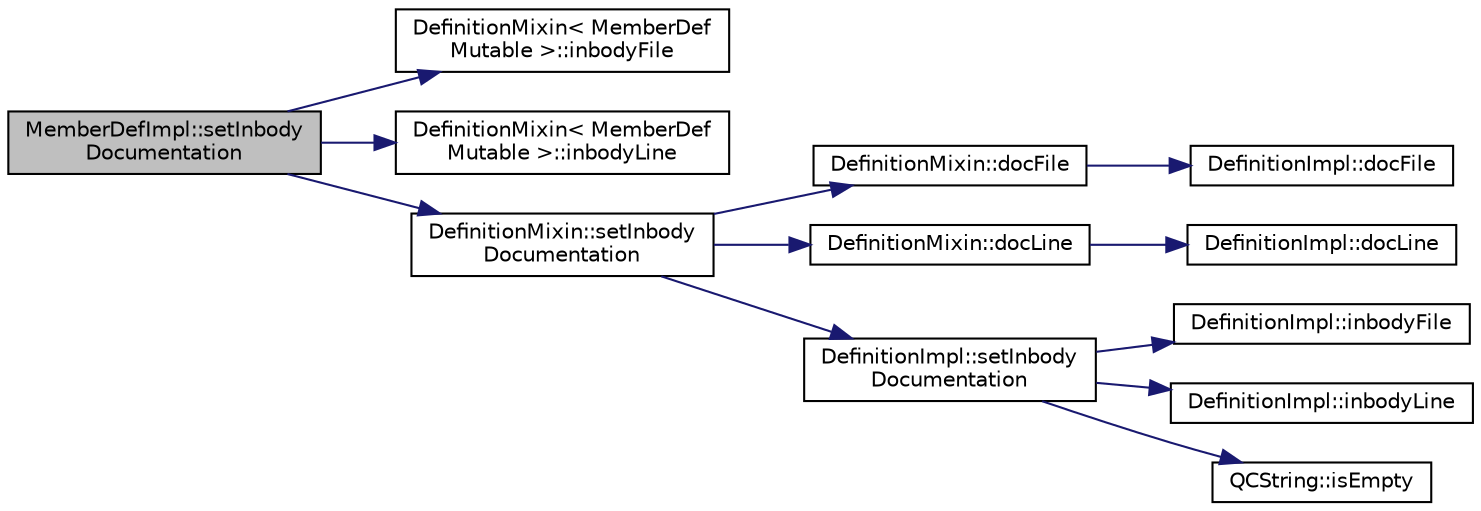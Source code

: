 digraph "MemberDefImpl::setInbodyDocumentation"
{
 // LATEX_PDF_SIZE
  edge [fontname="Helvetica",fontsize="10",labelfontname="Helvetica",labelfontsize="10"];
  node [fontname="Helvetica",fontsize="10",shape=record];
  rankdir="LR";
  Node1 [label="MemberDefImpl::setInbody\lDocumentation",height=0.2,width=0.4,color="black", fillcolor="grey75", style="filled", fontcolor="black",tooltip=" "];
  Node1 -> Node2 [color="midnightblue",fontsize="10",style="solid",fontname="Helvetica"];
  Node2 [label="DefinitionMixin\< MemberDef\lMutable \>::inbodyFile",height=0.2,width=0.4,color="black", fillcolor="white", style="filled",URL="$classDefinitionMixin.html#a42e801f6242a063bdea6ee2e46447dea",tooltip=" "];
  Node1 -> Node3 [color="midnightblue",fontsize="10",style="solid",fontname="Helvetica"];
  Node3 [label="DefinitionMixin\< MemberDef\lMutable \>::inbodyLine",height=0.2,width=0.4,color="black", fillcolor="white", style="filled",URL="$classDefinitionMixin.html#abf31f70da232313b152b9d83a74eb5ae",tooltip=" "];
  Node1 -> Node4 [color="midnightblue",fontsize="10",style="solid",fontname="Helvetica"];
  Node4 [label="DefinitionMixin::setInbody\lDocumentation",height=0.2,width=0.4,color="black", fillcolor="white", style="filled",URL="$classDefinitionMixin.html#ae3bb6cbd3f79dd5e6b7c9763c2599322",tooltip=" "];
  Node4 -> Node5 [color="midnightblue",fontsize="10",style="solid",fontname="Helvetica"];
  Node5 [label="DefinitionMixin::docFile",height=0.2,width=0.4,color="black", fillcolor="white", style="filled",URL="$classDefinitionMixin.html#aa4a1c87da4e1756ef87f739147186f19",tooltip=" "];
  Node5 -> Node6 [color="midnightblue",fontsize="10",style="solid",fontname="Helvetica"];
  Node6 [label="DefinitionImpl::docFile",height=0.2,width=0.4,color="black", fillcolor="white", style="filled",URL="$classDefinitionImpl.html#aeaf38f7f404413db115dac6cdaa89548",tooltip=" "];
  Node4 -> Node7 [color="midnightblue",fontsize="10",style="solid",fontname="Helvetica"];
  Node7 [label="DefinitionMixin::docLine",height=0.2,width=0.4,color="black", fillcolor="white", style="filled",URL="$classDefinitionMixin.html#a74041ca6f7ab2aef484101ede8f1799c",tooltip=" "];
  Node7 -> Node8 [color="midnightblue",fontsize="10",style="solid",fontname="Helvetica"];
  Node8 [label="DefinitionImpl::docLine",height=0.2,width=0.4,color="black", fillcolor="white", style="filled",URL="$classDefinitionImpl.html#a6f374f174ab36ce42c32a8ee1a2949a6",tooltip=" "];
  Node4 -> Node9 [color="midnightblue",fontsize="10",style="solid",fontname="Helvetica"];
  Node9 [label="DefinitionImpl::setInbody\lDocumentation",height=0.2,width=0.4,color="black", fillcolor="white", style="filled",URL="$classDefinitionImpl.html#a70f7bf525b5632c2b87c7f1a5695a5db",tooltip=" "];
  Node9 -> Node10 [color="midnightblue",fontsize="10",style="solid",fontname="Helvetica"];
  Node10 [label="DefinitionImpl::inbodyFile",height=0.2,width=0.4,color="black", fillcolor="white", style="filled",URL="$classDefinitionImpl.html#ae7f6db34f1be01c9cf44d52b59487de5",tooltip=" "];
  Node9 -> Node11 [color="midnightblue",fontsize="10",style="solid",fontname="Helvetica"];
  Node11 [label="DefinitionImpl::inbodyLine",height=0.2,width=0.4,color="black", fillcolor="white", style="filled",URL="$classDefinitionImpl.html#aad832ad347bf5411e0fcd43da2ec50ae",tooltip=" "];
  Node9 -> Node12 [color="midnightblue",fontsize="10",style="solid",fontname="Helvetica"];
  Node12 [label="QCString::isEmpty",height=0.2,width=0.4,color="black", fillcolor="white", style="filled",URL="$classQCString.html#a621c4090d69ad7d05ef8e5234376c3d8",tooltip=" "];
}
